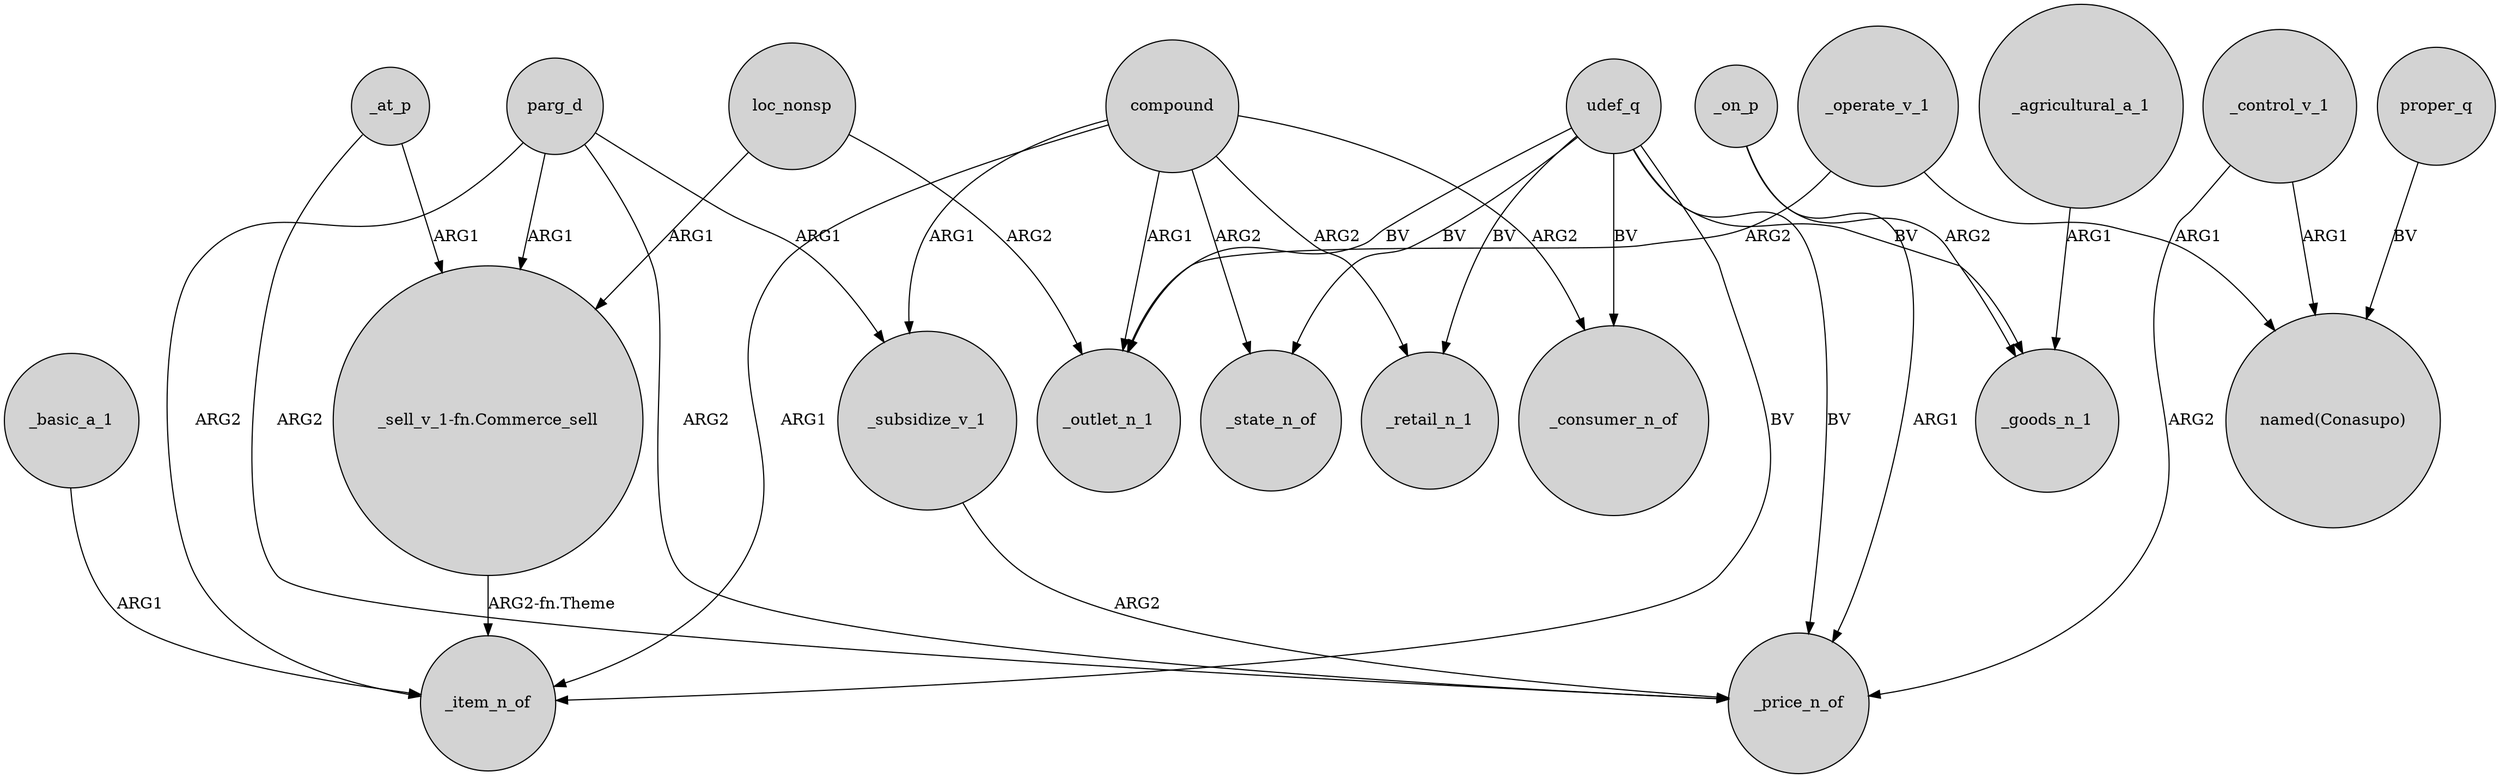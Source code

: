 digraph {
	node [shape=circle style=filled]
	parg_d -> _item_n_of [label=ARG2]
	udef_q -> _price_n_of [label=BV]
	_operate_v_1 -> _outlet_n_1 [label=ARG2]
	"_sell_v_1-fn.Commerce_sell" -> _item_n_of [label="ARG2-fn.Theme"]
	_control_v_1 -> "named(Conasupo)" [label=ARG1]
	udef_q -> _state_n_of [label=BV]
	parg_d -> _subsidize_v_1 [label=ARG1]
	compound -> _retail_n_1 [label=ARG2]
	compound -> _state_n_of [label=ARG2]
	parg_d -> "_sell_v_1-fn.Commerce_sell" [label=ARG1]
	_control_v_1 -> _price_n_of [label=ARG2]
	loc_nonsp -> _outlet_n_1 [label=ARG2]
	proper_q -> "named(Conasupo)" [label=BV]
	_on_p -> _goods_n_1 [label=ARG2]
	_operate_v_1 -> "named(Conasupo)" [label=ARG1]
	compound -> _item_n_of [label=ARG1]
	udef_q -> _item_n_of [label=BV]
	_basic_a_1 -> _item_n_of [label=ARG1]
	udef_q -> _goods_n_1 [label=BV]
	compound -> _outlet_n_1 [label=ARG1]
	_agricultural_a_1 -> _goods_n_1 [label=ARG1]
	udef_q -> _consumer_n_of [label=BV]
	compound -> _subsidize_v_1 [label=ARG1]
	compound -> _consumer_n_of [label=ARG2]
	udef_q -> _retail_n_1 [label=BV]
	parg_d -> _price_n_of [label=ARG2]
	loc_nonsp -> "_sell_v_1-fn.Commerce_sell" [label=ARG1]
	_at_p -> _price_n_of [label=ARG2]
	_on_p -> _price_n_of [label=ARG1]
	_subsidize_v_1 -> _price_n_of [label=ARG2]
	_at_p -> "_sell_v_1-fn.Commerce_sell" [label=ARG1]
	udef_q -> _outlet_n_1 [label=BV]
}
